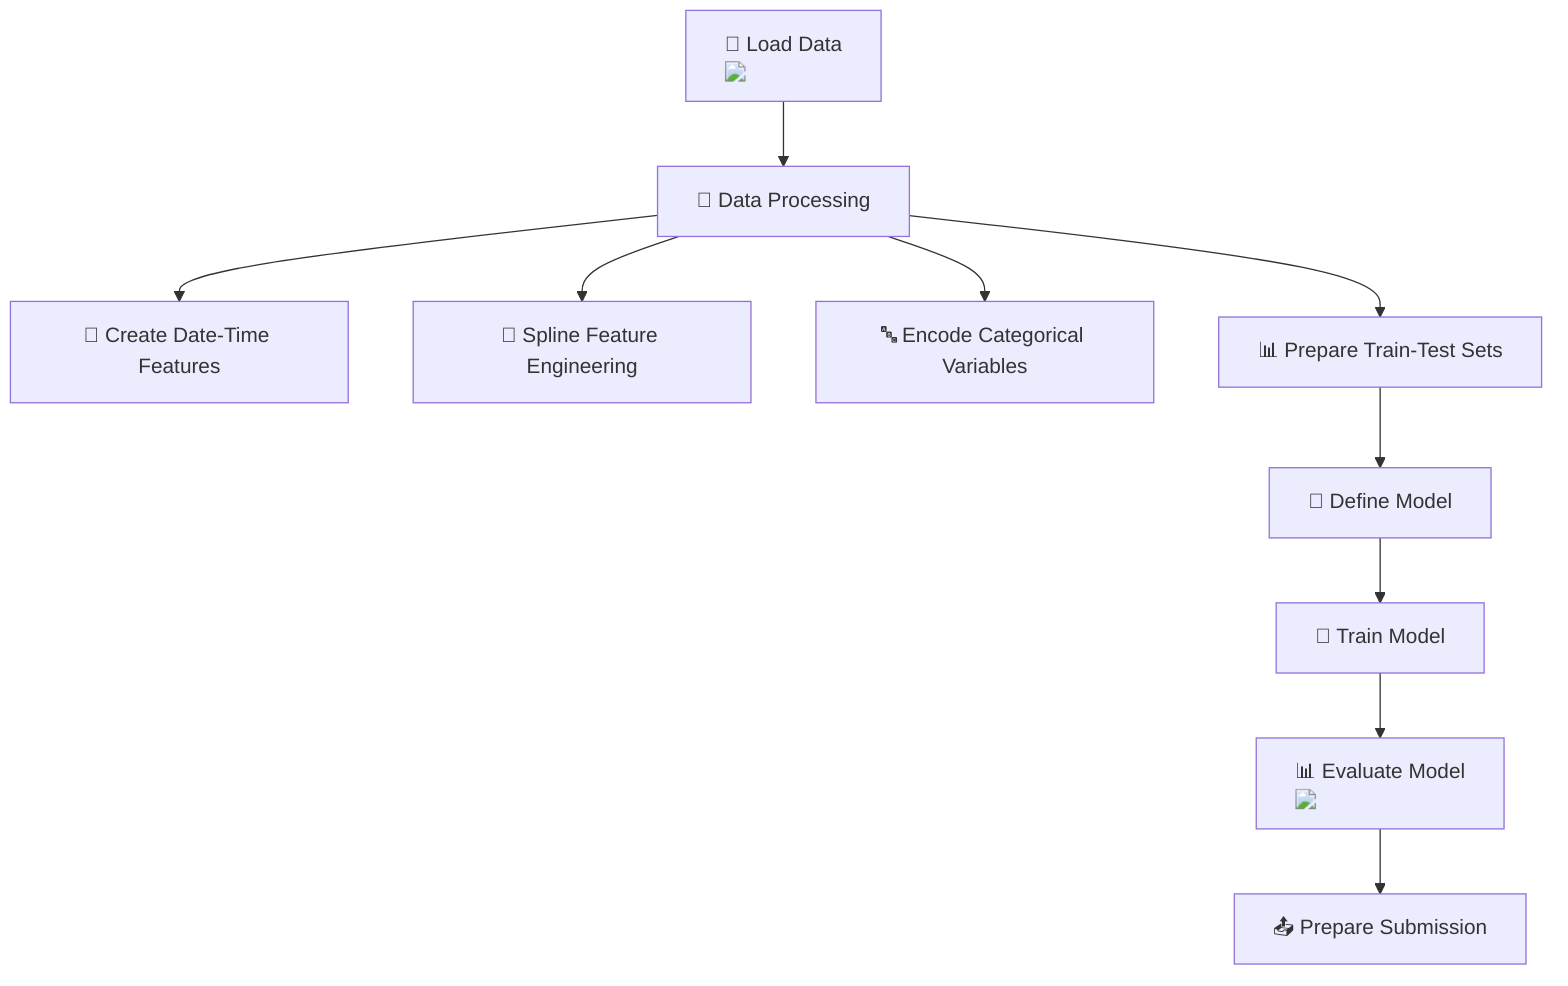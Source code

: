 flowchart TD
    A["📁 Load Data <img src='icons/file.svg' />"] --> B["🔄 Data Processing"]
    B --> C["📅 Create Date-Time Features"]
    B --> D["🌊 Spline Feature Engineering"]
    B --> E["🔤 Encode Categorical Variables"]
    B --> F["📊 Prepare Train-Test Sets"]
    F --> G["🧠 Define Model"]
    G --> H["🚀 Train Model"]
    H --> I["📊 Evaluate Model <img src='dummy_plots/lineplot_template.svg' />"]
    I --> J["📤 Prepare Submission"]